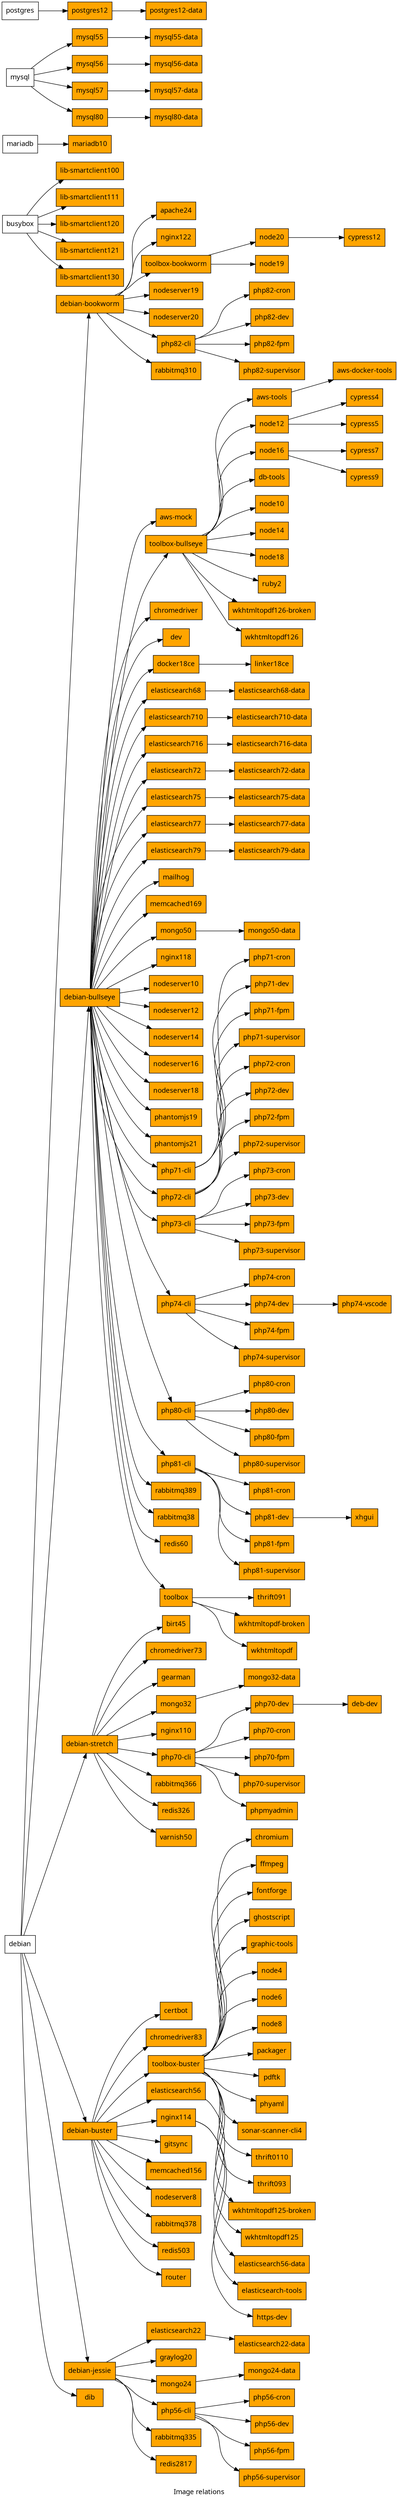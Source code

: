 
digraph G {
    label="Image relations";
    graph [fontname=sans];
    node [style=filled shape=box fontname=sans fillcolor=white];
    rankdir="LR";
	
    "nfqlt/apache24" [fillcolor=orange label="apache24"];
    "nfqlt/debian-bookworm"->"nfqlt/apache24";
    "nfqlt/aws-docker-tools" [fillcolor=orange label="aws-docker-tools"];
    "nfqlt/aws-tools"->"nfqlt/aws-docker-tools";
    "nfqlt/aws-mock" [fillcolor=orange label="aws-mock"];
    "nfqlt/debian-bullseye"->"nfqlt/aws-mock";
    "nfqlt/aws-tools" [fillcolor=orange label="aws-tools"];
    "nfqlt/toolbox-bullseye"->"nfqlt/aws-tools";
    "nfqlt/birt45" [fillcolor=orange label="birt45"];
    "nfqlt/debian-stretch"->"nfqlt/birt45";
    "nfqlt/certbot" [fillcolor=orange label="certbot"];
    "nfqlt/debian-buster"->"nfqlt/certbot";
    "nfqlt/chromedriver73" [fillcolor=orange label="chromedriver73"];
    "nfqlt/debian-stretch"->"nfqlt/chromedriver73";
    "nfqlt/chromedriver83" [fillcolor=orange label="chromedriver83"];
    "nfqlt/debian-buster"->"nfqlt/chromedriver83";
    "nfqlt/chromedriver" [fillcolor=orange label="chromedriver"];
    "nfqlt/debian-bullseye"->"nfqlt/chromedriver";
    "nfqlt/chromium" [fillcolor=orange label="chromium"];
    "nfqlt/toolbox-buster"->"nfqlt/chromium";
    "nfqlt/cypress12" [fillcolor=orange label="cypress12"];
    "nfqlt/node20"->"nfqlt/cypress12";
    "nfqlt/cypress4" [fillcolor=orange label="cypress4"];
    "nfqlt/node12"->"nfqlt/cypress4";
    "nfqlt/cypress5" [fillcolor=orange label="cypress5"];
    "nfqlt/node12"->"nfqlt/cypress5";
    "nfqlt/cypress7" [fillcolor=orange label="cypress7"];
    "nfqlt/node16"->"nfqlt/cypress7";
    "nfqlt/cypress9" [fillcolor=orange label="cypress9"];
    "nfqlt/node16"->"nfqlt/cypress9";
    "nfqlt/db-tools" [fillcolor=orange label="db-tools"];
    "nfqlt/toolbox-bullseye"->"nfqlt/db-tools";
    "nfqlt/deb-dev" [fillcolor=orange label="deb-dev"];
    "nfqlt/php70-dev"->"nfqlt/deb-dev";
    "nfqlt/debian-bookworm" [fillcolor=orange label="debian-bookworm"];
    "debian"->"nfqlt/debian-bookworm";
    "nfqlt/debian-bullseye" [fillcolor=orange label="debian-bullseye"];
    "debian"->"nfqlt/debian-bullseye";
    "nfqlt/debian-buster" [fillcolor=orange label="debian-buster"];
    "debian"->"nfqlt/debian-buster";
    "nfqlt/debian-jessie" [fillcolor=orange label="debian-jessie"];
    "debian"->"nfqlt/debian-jessie";
    "nfqlt/debian-stretch" [fillcolor=orange label="debian-stretch"];
    "debian"->"nfqlt/debian-stretch";
    "nfqlt/dev" [fillcolor=orange label="dev"];
    "nfqlt/debian-bullseye"->"nfqlt/dev";
    "nfqlt/dib" [fillcolor=orange label="dib"];
    "debian"->"nfqlt/dib";
    "nfqlt/docker18ce" [fillcolor=orange label="docker18ce"];
    "nfqlt/debian-bullseye"->"nfqlt/docker18ce";
    "nfqlt/elasticsearch22-data" [fillcolor=orange label="elasticsearch22-data"];
    "nfqlt/elasticsearch22"->"nfqlt/elasticsearch22-data";
    "nfqlt/elasticsearch22" [fillcolor=orange label="elasticsearch22"];
    "nfqlt/debian-jessie"->"nfqlt/elasticsearch22";
    "nfqlt/elasticsearch56-data" [fillcolor=orange label="elasticsearch56-data"];
    "nfqlt/elasticsearch56"->"nfqlt/elasticsearch56-data";
    "nfqlt/elasticsearch56" [fillcolor=orange label="elasticsearch56"];
    "nfqlt/debian-buster"->"nfqlt/elasticsearch56";
    "nfqlt/elasticsearch68-data" [fillcolor=orange label="elasticsearch68-data"];
    "nfqlt/elasticsearch68"->"nfqlt/elasticsearch68-data";
    "nfqlt/elasticsearch68" [fillcolor=orange label="elasticsearch68"];
    "nfqlt/debian-bullseye"->"nfqlt/elasticsearch68";
    "nfqlt/elasticsearch710-data" [fillcolor=orange label="elasticsearch710-data"];
    "nfqlt/elasticsearch710"->"nfqlt/elasticsearch710-data";
    "nfqlt/elasticsearch710" [fillcolor=orange label="elasticsearch710"];
    "nfqlt/debian-bullseye"->"nfqlt/elasticsearch710";
    "nfqlt/elasticsearch716-data" [fillcolor=orange label="elasticsearch716-data"];
    "nfqlt/elasticsearch716"->"nfqlt/elasticsearch716-data";
    "nfqlt/elasticsearch716" [fillcolor=orange label="elasticsearch716"];
    "nfqlt/debian-bullseye"->"nfqlt/elasticsearch716";
    "nfqlt/elasticsearch72-data" [fillcolor=orange label="elasticsearch72-data"];
    "nfqlt/elasticsearch72"->"nfqlt/elasticsearch72-data";
    "nfqlt/elasticsearch72" [fillcolor=orange label="elasticsearch72"];
    "nfqlt/debian-bullseye"->"nfqlt/elasticsearch72";
    "nfqlt/elasticsearch75-data" [fillcolor=orange label="elasticsearch75-data"];
    "nfqlt/elasticsearch75"->"nfqlt/elasticsearch75-data";
    "nfqlt/elasticsearch75" [fillcolor=orange label="elasticsearch75"];
    "nfqlt/debian-bullseye"->"nfqlt/elasticsearch75";
    "nfqlt/elasticsearch77-data" [fillcolor=orange label="elasticsearch77-data"];
    "nfqlt/elasticsearch77"->"nfqlt/elasticsearch77-data";
    "nfqlt/elasticsearch77" [fillcolor=orange label="elasticsearch77"];
    "nfqlt/debian-bullseye"->"nfqlt/elasticsearch77";
    "nfqlt/elasticsearch79-data" [fillcolor=orange label="elasticsearch79-data"];
    "nfqlt/elasticsearch79"->"nfqlt/elasticsearch79-data";
    "nfqlt/elasticsearch79" [fillcolor=orange label="elasticsearch79"];
    "nfqlt/debian-bullseye"->"nfqlt/elasticsearch79";
    "nfqlt/elasticsearch-tools" [fillcolor=orange label="elasticsearch-tools"];
    "nfqlt/nginx114"->"nfqlt/elasticsearch-tools";
    "nfqlt/ffmpeg" [fillcolor=orange label="ffmpeg"];
    "nfqlt/toolbox-buster"->"nfqlt/ffmpeg";
    "nfqlt/fontforge" [fillcolor=orange label="fontforge"];
    "nfqlt/toolbox-buster"->"nfqlt/fontforge";
    "nfqlt/gearman" [fillcolor=orange label="gearman"];
    "nfqlt/debian-stretch"->"nfqlt/gearman";
    "nfqlt/ghostscript" [fillcolor=orange label="ghostscript"];
    "nfqlt/toolbox-buster"->"nfqlt/ghostscript";
    "nfqlt/gitsync" [fillcolor=orange label="gitsync"];
    "nfqlt/debian-buster"->"nfqlt/gitsync";
    "nfqlt/graphic-tools" [fillcolor=orange label="graphic-tools"];
    "nfqlt/toolbox-buster"->"nfqlt/graphic-tools";
    "nfqlt/graylog20" [fillcolor=orange label="graylog20"];
    "nfqlt/debian-jessie"->"nfqlt/graylog20";
    "nfqlt/https-dev" [fillcolor=orange label="https-dev"];
    "nfqlt/nginx114"->"nfqlt/https-dev";
    "nfqlt/lib-smartclient100" [fillcolor=orange label="lib-smartclient100"];
    "busybox"->"nfqlt/lib-smartclient100";
    "nfqlt/lib-smartclient111" [fillcolor=orange label="lib-smartclient111"];
    "busybox"->"nfqlt/lib-smartclient111";
    "nfqlt/lib-smartclient120" [fillcolor=orange label="lib-smartclient120"];
    "busybox"->"nfqlt/lib-smartclient120";
    "nfqlt/lib-smartclient121" [fillcolor=orange label="lib-smartclient121"];
    "busybox"->"nfqlt/lib-smartclient121";
    "nfqlt/lib-smartclient130" [fillcolor=orange label="lib-smartclient130"];
    "busybox"->"nfqlt/lib-smartclient130";
    "nfqlt/linker18ce" [fillcolor=orange label="linker18ce"];
    "nfqlt/docker18ce"->"nfqlt/linker18ce";
    "nfqlt/mailhog" [fillcolor=orange label="mailhog"];
    "nfqlt/debian-bullseye"->"nfqlt/mailhog";
    "nfqlt/mariadb10" [fillcolor=orange label="mariadb10"];
    "mariadb"->"nfqlt/mariadb10";
    "nfqlt/memcached156" [fillcolor=orange label="memcached156"];
    "nfqlt/debian-buster"->"nfqlt/memcached156";
    "nfqlt/memcached169" [fillcolor=orange label="memcached169"];
    "nfqlt/debian-bullseye"->"nfqlt/memcached169";
    "nfqlt/mongo24-data" [fillcolor=orange label="mongo24-data"];
    "nfqlt/mongo24"->"nfqlt/mongo24-data";
    "nfqlt/mongo24" [fillcolor=orange label="mongo24"];
    "nfqlt/debian-jessie"->"nfqlt/mongo24";
    "nfqlt/mongo32-data" [fillcolor=orange label="mongo32-data"];
    "nfqlt/mongo32"->"nfqlt/mongo32-data";
    "nfqlt/mongo32" [fillcolor=orange label="mongo32"];
    "nfqlt/debian-stretch"->"nfqlt/mongo32";
    "nfqlt/mongo50-data" [fillcolor=orange label="mongo50-data"];
    "nfqlt/mongo50"->"nfqlt/mongo50-data";
    "nfqlt/mongo50" [fillcolor=orange label="mongo50"];
    "nfqlt/debian-bullseye"->"nfqlt/mongo50";
    "nfqlt/mysql55-data" [fillcolor=orange label="mysql55-data"];
    "nfqlt/mysql55"->"nfqlt/mysql55-data";
    "nfqlt/mysql55" [fillcolor=orange label="mysql55"];
    "mysql"->"nfqlt/mysql55";
    "nfqlt/mysql56-data" [fillcolor=orange label="mysql56-data"];
    "nfqlt/mysql56"->"nfqlt/mysql56-data";
    "nfqlt/mysql56" [fillcolor=orange label="mysql56"];
    "mysql"->"nfqlt/mysql56";
    "nfqlt/mysql57-data" [fillcolor=orange label="mysql57-data"];
    "nfqlt/mysql57"->"nfqlt/mysql57-data";
    "nfqlt/mysql57" [fillcolor=orange label="mysql57"];
    "mysql"->"nfqlt/mysql57";
    "nfqlt/mysql80-data" [fillcolor=orange label="mysql80-data"];
    "nfqlt/mysql80"->"nfqlt/mysql80-data";
    "nfqlt/mysql80" [fillcolor=orange label="mysql80"];
    "mysql"->"nfqlt/mysql80";
    "nfqlt/nginx110" [fillcolor=orange label="nginx110"];
    "nfqlt/debian-stretch"->"nfqlt/nginx110";
    "nfqlt/nginx114" [fillcolor=orange label="nginx114"];
    "nfqlt/debian-buster"->"nfqlt/nginx114";
    "nfqlt/nginx118" [fillcolor=orange label="nginx118"];
    "nfqlt/debian-bullseye"->"nfqlt/nginx118";
    "nfqlt/nginx122" [fillcolor=orange label="nginx122"];
    "nfqlt/debian-bookworm"->"nfqlt/nginx122";
    "nfqlt/node10" [fillcolor=orange label="node10"];
    "nfqlt/toolbox-bullseye"->"nfqlt/node10";
    "nfqlt/node12" [fillcolor=orange label="node12"];
    "nfqlt/toolbox-bullseye"->"nfqlt/node12";
    "nfqlt/node14" [fillcolor=orange label="node14"];
    "nfqlt/toolbox-bullseye"->"nfqlt/node14";
    "nfqlt/node16" [fillcolor=orange label="node16"];
    "nfqlt/toolbox-bullseye"->"nfqlt/node16";
    "nfqlt/node18" [fillcolor=orange label="node18"];
    "nfqlt/toolbox-bullseye"->"nfqlt/node18";
    "nfqlt/node19" [fillcolor=orange label="node19"];
    "nfqlt/toolbox-bookworm"->"nfqlt/node19";
    "nfqlt/node20" [fillcolor=orange label="node20"];
    "nfqlt/toolbox-bookworm"->"nfqlt/node20";
    "nfqlt/node4" [fillcolor=orange label="node4"];
    "nfqlt/toolbox-buster"->"nfqlt/node4";
    "nfqlt/node6" [fillcolor=orange label="node6"];
    "nfqlt/toolbox-buster"->"nfqlt/node6";
    "nfqlt/node8" [fillcolor=orange label="node8"];
    "nfqlt/toolbox-buster"->"nfqlt/node8";
    "nfqlt/nodeserver10" [fillcolor=orange label="nodeserver10"];
    "nfqlt/debian-bullseye"->"nfqlt/nodeserver10";
    "nfqlt/nodeserver12" [fillcolor=orange label="nodeserver12"];
    "nfqlt/debian-bullseye"->"nfqlt/nodeserver12";
    "nfqlt/nodeserver14" [fillcolor=orange label="nodeserver14"];
    "nfqlt/debian-bullseye"->"nfqlt/nodeserver14";
    "nfqlt/nodeserver16" [fillcolor=orange label="nodeserver16"];
    "nfqlt/debian-bullseye"->"nfqlt/nodeserver16";
    "nfqlt/nodeserver18" [fillcolor=orange label="nodeserver18"];
    "nfqlt/debian-bullseye"->"nfqlt/nodeserver18";
    "nfqlt/nodeserver19" [fillcolor=orange label="nodeserver19"];
    "nfqlt/debian-bookworm"->"nfqlt/nodeserver19";
    "nfqlt/nodeserver20" [fillcolor=orange label="nodeserver20"];
    "nfqlt/debian-bookworm"->"nfqlt/nodeserver20";
    "nfqlt/nodeserver8" [fillcolor=orange label="nodeserver8"];
    "nfqlt/debian-buster"->"nfqlt/nodeserver8";
    "nfqlt/packager" [fillcolor=orange label="packager"];
    "nfqlt/toolbox-buster"->"nfqlt/packager";
    "nfqlt/pdftk" [fillcolor=orange label="pdftk"];
    "nfqlt/toolbox-buster"->"nfqlt/pdftk";
    "nfqlt/phantomjs19" [fillcolor=orange label="phantomjs19"];
    "nfqlt/debian-bullseye"->"nfqlt/phantomjs19";
    "nfqlt/phantomjs21" [fillcolor=orange label="phantomjs21"];
    "nfqlt/debian-bullseye"->"nfqlt/phantomjs21";
    "nfqlt/php56-cli" [fillcolor=orange label="php56-cli"];
    "nfqlt/debian-jessie"->"nfqlt/php56-cli";
    "nfqlt/php56-cron" [fillcolor=orange label="php56-cron"];
    "nfqlt/php56-cli"->"nfqlt/php56-cron";
    "nfqlt/php56-dev" [fillcolor=orange label="php56-dev"];
    "nfqlt/php56-cli"->"nfqlt/php56-dev";
    "nfqlt/php56-fpm" [fillcolor=orange label="php56-fpm"];
    "nfqlt/php56-cli"->"nfqlt/php56-fpm";
    "nfqlt/php56-supervisor" [fillcolor=orange label="php56-supervisor"];
    "nfqlt/php56-cli"->"nfqlt/php56-supervisor";
    "nfqlt/php70-cli" [fillcolor=orange label="php70-cli"];
    "nfqlt/debian-stretch"->"nfqlt/php70-cli";
    "nfqlt/php70-cron" [fillcolor=orange label="php70-cron"];
    "nfqlt/php70-cli"->"nfqlt/php70-cron";
    "nfqlt/php70-dev" [fillcolor=orange label="php70-dev"];
    "nfqlt/php70-cli"->"nfqlt/php70-dev";
    "nfqlt/php70-fpm" [fillcolor=orange label="php70-fpm"];
    "nfqlt/php70-cli"->"nfqlt/php70-fpm";
    "nfqlt/php70-supervisor" [fillcolor=orange label="php70-supervisor"];
    "nfqlt/php70-cli"->"nfqlt/php70-supervisor";
    "nfqlt/php71-cli" [fillcolor=orange label="php71-cli"];
    "nfqlt/debian-bullseye"->"nfqlt/php71-cli";
    "nfqlt/php71-cron" [fillcolor=orange label="php71-cron"];
    "nfqlt/php71-cli"->"nfqlt/php71-cron";
    "nfqlt/php71-dev" [fillcolor=orange label="php71-dev"];
    "nfqlt/php71-cli"->"nfqlt/php71-dev";
    "nfqlt/php71-fpm" [fillcolor=orange label="php71-fpm"];
    "nfqlt/php71-cli"->"nfqlt/php71-fpm";
    "nfqlt/php71-supervisor" [fillcolor=orange label="php71-supervisor"];
    "nfqlt/php71-cli"->"nfqlt/php71-supervisor";
    "nfqlt/php72-cli" [fillcolor=orange label="php72-cli"];
    "nfqlt/debian-bullseye"->"nfqlt/php72-cli";
    "nfqlt/php72-cron" [fillcolor=orange label="php72-cron"];
    "nfqlt/php72-cli"->"nfqlt/php72-cron";
    "nfqlt/php72-dev" [fillcolor=orange label="php72-dev"];
    "nfqlt/php72-cli"->"nfqlt/php72-dev";
    "nfqlt/php72-fpm" [fillcolor=orange label="php72-fpm"];
    "nfqlt/php72-cli"->"nfqlt/php72-fpm";
    "nfqlt/php72-supervisor" [fillcolor=orange label="php72-supervisor"];
    "nfqlt/php72-cli"->"nfqlt/php72-supervisor";
    "nfqlt/php73-cli" [fillcolor=orange label="php73-cli"];
    "nfqlt/debian-bullseye"->"nfqlt/php73-cli";
    "nfqlt/php73-cron" [fillcolor=orange label="php73-cron"];
    "nfqlt/php73-cli"->"nfqlt/php73-cron";
    "nfqlt/php73-dev" [fillcolor=orange label="php73-dev"];
    "nfqlt/php73-cli"->"nfqlt/php73-dev";
    "nfqlt/php73-fpm" [fillcolor=orange label="php73-fpm"];
    "nfqlt/php73-cli"->"nfqlt/php73-fpm";
    "nfqlt/php73-supervisor" [fillcolor=orange label="php73-supervisor"];
    "nfqlt/php73-cli"->"nfqlt/php73-supervisor";
    "nfqlt/php74-cli" [fillcolor=orange label="php74-cli"];
    "nfqlt/debian-bullseye"->"nfqlt/php74-cli";
    "nfqlt/php74-cron" [fillcolor=orange label="php74-cron"];
    "nfqlt/php74-cli"->"nfqlt/php74-cron";
    "nfqlt/php74-dev" [fillcolor=orange label="php74-dev"];
    "nfqlt/php74-cli"->"nfqlt/php74-dev";
    "nfqlt/php74-fpm" [fillcolor=orange label="php74-fpm"];
    "nfqlt/php74-cli"->"nfqlt/php74-fpm";
    "nfqlt/php74-supervisor" [fillcolor=orange label="php74-supervisor"];
    "nfqlt/php74-cli"->"nfqlt/php74-supervisor";
    "nfqlt/php74-vscode" [fillcolor=orange label="php74-vscode"];
    "nfqlt/php74-dev"->"nfqlt/php74-vscode";
    "nfqlt/php80-cli" [fillcolor=orange label="php80-cli"];
    "nfqlt/debian-bullseye"->"nfqlt/php80-cli";
    "nfqlt/php80-cron" [fillcolor=orange label="php80-cron"];
    "nfqlt/php80-cli"->"nfqlt/php80-cron";
    "nfqlt/php80-dev" [fillcolor=orange label="php80-dev"];
    "nfqlt/php80-cli"->"nfqlt/php80-dev";
    "nfqlt/php80-fpm" [fillcolor=orange label="php80-fpm"];
    "nfqlt/php80-cli"->"nfqlt/php80-fpm";
    "nfqlt/php80-supervisor" [fillcolor=orange label="php80-supervisor"];
    "nfqlt/php80-cli"->"nfqlt/php80-supervisor";
    "nfqlt/php81-cli" [fillcolor=orange label="php81-cli"];
    "nfqlt/debian-bullseye"->"nfqlt/php81-cli";
    "nfqlt/php81-cron" [fillcolor=orange label="php81-cron"];
    "nfqlt/php81-cli"->"nfqlt/php81-cron";
    "nfqlt/php81-dev" [fillcolor=orange label="php81-dev"];
    "nfqlt/php81-cli"->"nfqlt/php81-dev";
    "nfqlt/php81-fpm" [fillcolor=orange label="php81-fpm"];
    "nfqlt/php81-cli"->"nfqlt/php81-fpm";
    "nfqlt/php81-supervisor" [fillcolor=orange label="php81-supervisor"];
    "nfqlt/php81-cli"->"nfqlt/php81-supervisor";
    "nfqlt/php82-cli" [fillcolor=orange label="php82-cli"];
    "nfqlt/debian-bookworm"->"nfqlt/php82-cli";
    "nfqlt/php82-cron" [fillcolor=orange label="php82-cron"];
    "nfqlt/php82-cli"->"nfqlt/php82-cron";
    "nfqlt/php82-dev" [fillcolor=orange label="php82-dev"];
    "nfqlt/php82-cli"->"nfqlt/php82-dev";
    "nfqlt/php82-fpm" [fillcolor=orange label="php82-fpm"];
    "nfqlt/php82-cli"->"nfqlt/php82-fpm";
    "nfqlt/php82-supervisor" [fillcolor=orange label="php82-supervisor"];
    "nfqlt/php82-cli"->"nfqlt/php82-supervisor";
    "nfqlt/phpmyadmin" [fillcolor=orange label="phpmyadmin"];
    "nfqlt/php70-cli"->"nfqlt/phpmyadmin";
    "nfqlt/phyaml" [fillcolor=orange label="phyaml"];
    "nfqlt/toolbox-buster"->"nfqlt/phyaml";
    "nfqlt/postgres12-data" [fillcolor=orange label="postgres12-data"];
    "nfqlt/postgres12"->"nfqlt/postgres12-data";
    "nfqlt/postgres12" [fillcolor=orange label="postgres12"];
    "postgres"->"nfqlt/postgres12";
    "nfqlt/rabbitmq310" [fillcolor=orange label="rabbitmq310"];
    "nfqlt/debian-bookworm"->"nfqlt/rabbitmq310";
    "nfqlt/rabbitmq335" [fillcolor=orange label="rabbitmq335"];
    "nfqlt/debian-jessie"->"nfqlt/rabbitmq335";
    "nfqlt/rabbitmq366" [fillcolor=orange label="rabbitmq366"];
    "nfqlt/debian-stretch"->"nfqlt/rabbitmq366";
    "nfqlt/rabbitmq378" [fillcolor=orange label="rabbitmq378"];
    "nfqlt/debian-buster"->"nfqlt/rabbitmq378";
    "nfqlt/rabbitmq389" [fillcolor=orange label="rabbitmq389"];
    "nfqlt/debian-bullseye"->"nfqlt/rabbitmq389";
    "nfqlt/rabbitmq38" [fillcolor=orange label="rabbitmq38"];
    "nfqlt/debian-bullseye"->"nfqlt/rabbitmq38";
    "nfqlt/redis2817" [fillcolor=orange label="redis2817"];
    "nfqlt/debian-jessie"->"nfqlt/redis2817";
    "nfqlt/redis326" [fillcolor=orange label="redis326"];
    "nfqlt/debian-stretch"->"nfqlt/redis326";
    "nfqlt/redis503" [fillcolor=orange label="redis503"];
    "nfqlt/debian-buster"->"nfqlt/redis503";
    "nfqlt/redis60" [fillcolor=orange label="redis60"];
    "nfqlt/debian-bullseye"->"nfqlt/redis60";
    "nfqlt/router" [fillcolor=orange label="router"];
    "nfqlt/debian-buster"->"nfqlt/router";
    "nfqlt/ruby2" [fillcolor=orange label="ruby2"];
    "nfqlt/toolbox-bullseye"->"nfqlt/ruby2";
    "nfqlt/sonar-scanner-cli4" [fillcolor=orange label="sonar-scanner-cli4"];
    "nfqlt/toolbox-buster"->"nfqlt/sonar-scanner-cli4";
    "nfqlt/thrift0110" [fillcolor=orange label="thrift0110"];
    "nfqlt/toolbox-buster"->"nfqlt/thrift0110";
    "nfqlt/thrift091" [fillcolor=orange label="thrift091"];
    "nfqlt/toolbox"->"nfqlt/thrift091";
    "nfqlt/thrift093" [fillcolor=orange label="thrift093"];
    "nfqlt/toolbox-buster"->"nfqlt/thrift093";
    "nfqlt/toolbox-bookworm" [fillcolor=orange label="toolbox-bookworm"];
    "nfqlt/debian-bookworm"->"nfqlt/toolbox-bookworm";
    "nfqlt/toolbox-bullseye" [fillcolor=orange label="toolbox-bullseye"];
    "nfqlt/debian-bullseye"->"nfqlt/toolbox-bullseye";
    "nfqlt/toolbox-buster" [fillcolor=orange label="toolbox-buster"];
    "nfqlt/debian-buster"->"nfqlt/toolbox-buster";
    "nfqlt/toolbox" [fillcolor=orange label="toolbox"];
    "nfqlt/debian-bullseye"->"nfqlt/toolbox";
    "nfqlt/varnish50" [fillcolor=orange label="varnish50"];
    "nfqlt/debian-stretch"->"nfqlt/varnish50";
    "nfqlt/wkhtmltopdf125-broken" [fillcolor=orange label="wkhtmltopdf125-broken"];
    "nfqlt/toolbox-buster"->"nfqlt/wkhtmltopdf125-broken";
    "nfqlt/wkhtmltopdf125" [fillcolor=orange label="wkhtmltopdf125"];
    "nfqlt/toolbox-buster"->"nfqlt/wkhtmltopdf125";
    "nfqlt/wkhtmltopdf126-broken" [fillcolor=orange label="wkhtmltopdf126-broken"];
    "nfqlt/toolbox-bullseye"->"nfqlt/wkhtmltopdf126-broken";
    "nfqlt/wkhtmltopdf126" [fillcolor=orange label="wkhtmltopdf126"];
    "nfqlt/toolbox-bullseye"->"nfqlt/wkhtmltopdf126";
    "nfqlt/wkhtmltopdf-broken" [fillcolor=orange label="wkhtmltopdf-broken"];
    "nfqlt/toolbox"->"nfqlt/wkhtmltopdf-broken";
    "nfqlt/wkhtmltopdf" [fillcolor=orange label="wkhtmltopdf"];
    "nfqlt/toolbox"->"nfqlt/wkhtmltopdf";
    "nfqlt/xhgui" [fillcolor=orange label="xhgui"];
    "nfqlt/php81-dev"->"nfqlt/xhgui";
}
